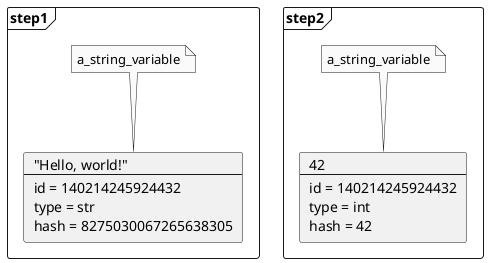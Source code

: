 @startuml
'figure 1a: Variables'
skinparam monochrome true
skinparam handwritten false
hide class circle
skinparam shadowing false

frame step1 {
note "a_string_variable" as l1

card 140214245924432 [
"Hello, world!"
----
id = 140214245924432
type = str
hash = 8275030067265638305
]

l1 --> 140214245924432 : "refers to"
}

frame step2 {
note "a_string_variable" as l2

card 140214350732528 [
42
----
id = 140214245924432
type = int
hash = 42
]

l2 --> 140214350732528 : "refers to"

}

@enduml
